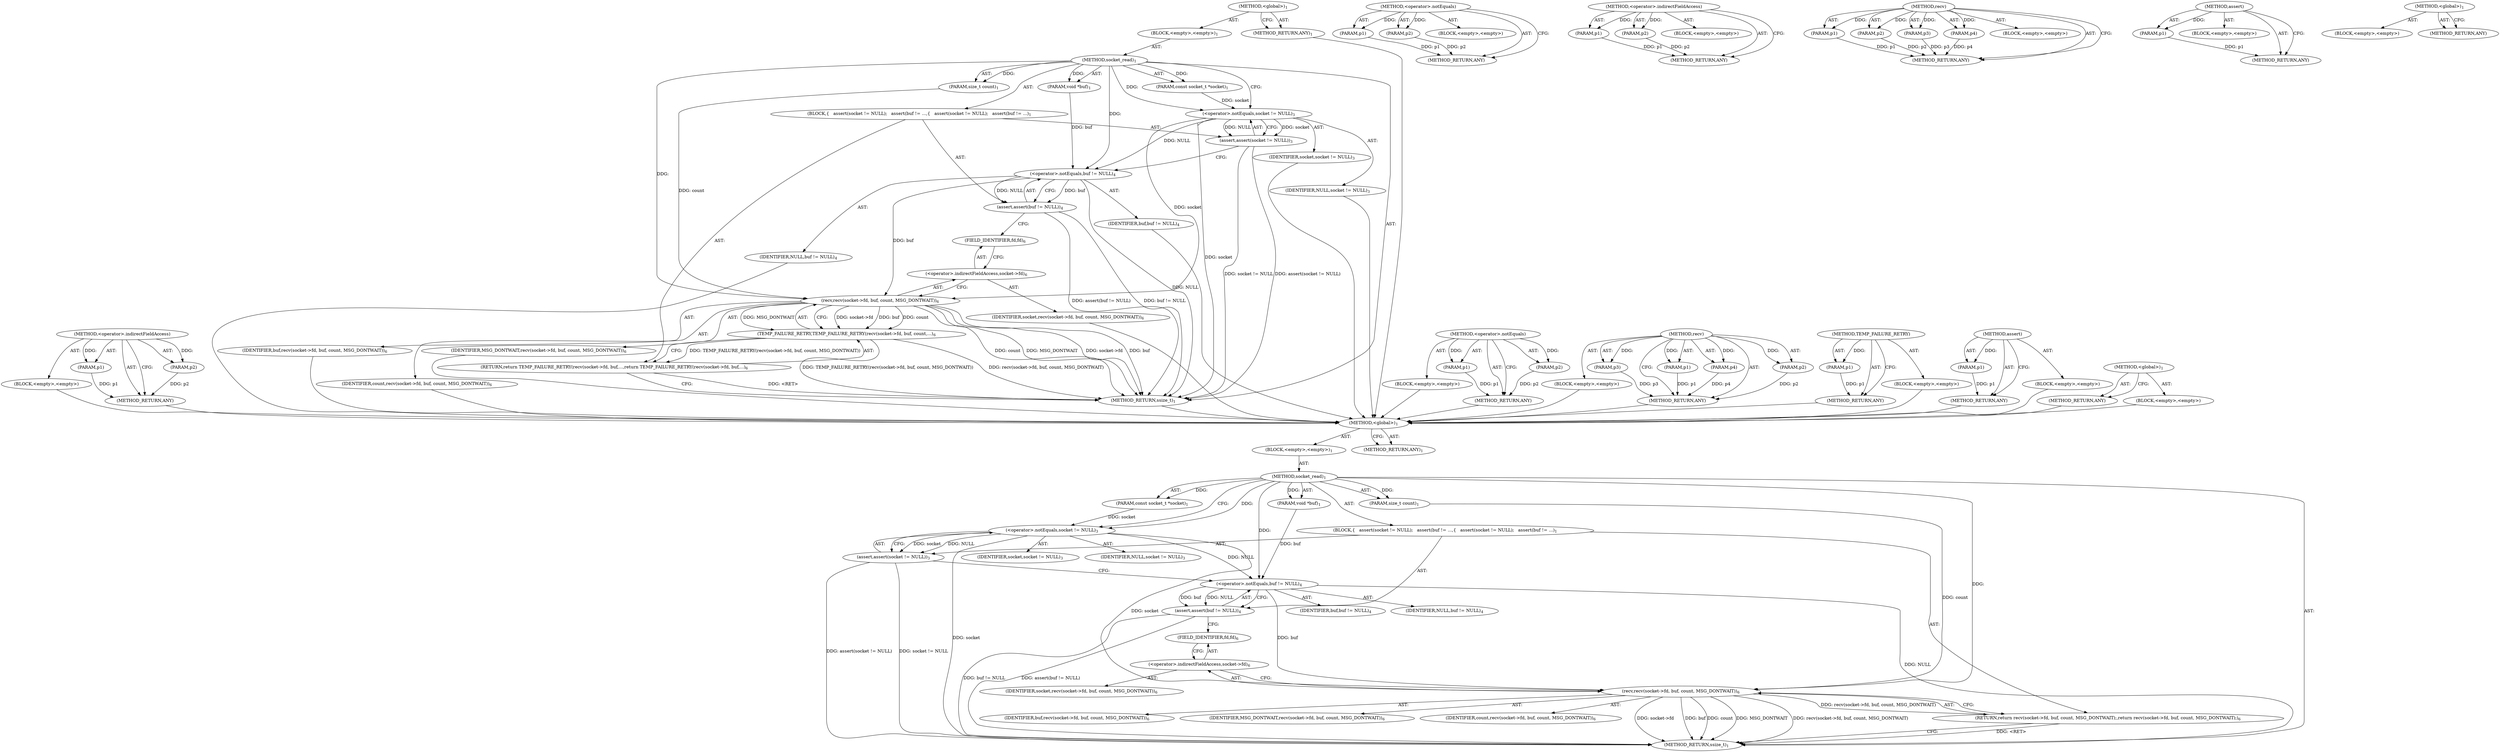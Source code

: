 digraph "&lt;global&gt;" {
vulnerable_6 [label=<(METHOD,&lt;global&gt;)<SUB>1</SUB>>];
vulnerable_7 [label=<(BLOCK,&lt;empty&gt;,&lt;empty&gt;)<SUB>1</SUB>>];
vulnerable_8 [label=<(METHOD,socket_read)<SUB>1</SUB>>];
vulnerable_9 [label=<(PARAM,const socket_t *socket)<SUB>1</SUB>>];
vulnerable_10 [label=<(PARAM,void *buf)<SUB>1</SUB>>];
vulnerable_11 [label=<(PARAM,size_t count)<SUB>1</SUB>>];
vulnerable_12 [label=<(BLOCK,{

   assert(socket != NULL);
   assert(buf != ...,{

   assert(socket != NULL);
   assert(buf != ...)<SUB>1</SUB>>];
vulnerable_13 [label=<(assert,assert(socket != NULL))<SUB>3</SUB>>];
vulnerable_14 [label=<(&lt;operator&gt;.notEquals,socket != NULL)<SUB>3</SUB>>];
vulnerable_15 [label=<(IDENTIFIER,socket,socket != NULL)<SUB>3</SUB>>];
vulnerable_16 [label=<(IDENTIFIER,NULL,socket != NULL)<SUB>3</SUB>>];
vulnerable_17 [label=<(assert,assert(buf != NULL))<SUB>4</SUB>>];
vulnerable_18 [label=<(&lt;operator&gt;.notEquals,buf != NULL)<SUB>4</SUB>>];
vulnerable_19 [label=<(IDENTIFIER,buf,buf != NULL)<SUB>4</SUB>>];
vulnerable_20 [label=<(IDENTIFIER,NULL,buf != NULL)<SUB>4</SUB>>];
vulnerable_21 [label=<(RETURN,return recv(socket-&gt;fd, buf, count, MSG_DONTWAIT);,return recv(socket-&gt;fd, buf, count, MSG_DONTWAIT);)<SUB>6</SUB>>];
vulnerable_22 [label=<(recv,recv(socket-&gt;fd, buf, count, MSG_DONTWAIT))<SUB>6</SUB>>];
vulnerable_23 [label=<(&lt;operator&gt;.indirectFieldAccess,socket-&gt;fd)<SUB>6</SUB>>];
vulnerable_24 [label=<(IDENTIFIER,socket,recv(socket-&gt;fd, buf, count, MSG_DONTWAIT))<SUB>6</SUB>>];
vulnerable_25 [label=<(FIELD_IDENTIFIER,fd,fd)<SUB>6</SUB>>];
vulnerable_26 [label=<(IDENTIFIER,buf,recv(socket-&gt;fd, buf, count, MSG_DONTWAIT))<SUB>6</SUB>>];
vulnerable_27 [label=<(IDENTIFIER,count,recv(socket-&gt;fd, buf, count, MSG_DONTWAIT))<SUB>6</SUB>>];
vulnerable_28 [label=<(IDENTIFIER,MSG_DONTWAIT,recv(socket-&gt;fd, buf, count, MSG_DONTWAIT))<SUB>6</SUB>>];
vulnerable_29 [label=<(METHOD_RETURN,ssize_t)<SUB>1</SUB>>];
vulnerable_31 [label=<(METHOD_RETURN,ANY)<SUB>1</SUB>>];
vulnerable_56 [label=<(METHOD,&lt;operator&gt;.notEquals)>];
vulnerable_57 [label=<(PARAM,p1)>];
vulnerable_58 [label=<(PARAM,p2)>];
vulnerable_59 [label=<(BLOCK,&lt;empty&gt;,&lt;empty&gt;)>];
vulnerable_60 [label=<(METHOD_RETURN,ANY)>];
vulnerable_68 [label=<(METHOD,&lt;operator&gt;.indirectFieldAccess)>];
vulnerable_69 [label=<(PARAM,p1)>];
vulnerable_70 [label=<(PARAM,p2)>];
vulnerable_71 [label=<(BLOCK,&lt;empty&gt;,&lt;empty&gt;)>];
vulnerable_72 [label=<(METHOD_RETURN,ANY)>];
vulnerable_61 [label=<(METHOD,recv)>];
vulnerable_62 [label=<(PARAM,p1)>];
vulnerable_63 [label=<(PARAM,p2)>];
vulnerable_64 [label=<(PARAM,p3)>];
vulnerable_65 [label=<(PARAM,p4)>];
vulnerable_66 [label=<(BLOCK,&lt;empty&gt;,&lt;empty&gt;)>];
vulnerable_67 [label=<(METHOD_RETURN,ANY)>];
vulnerable_52 [label=<(METHOD,assert)>];
vulnerable_53 [label=<(PARAM,p1)>];
vulnerable_54 [label=<(BLOCK,&lt;empty&gt;,&lt;empty&gt;)>];
vulnerable_55 [label=<(METHOD_RETURN,ANY)>];
vulnerable_46 [label=<(METHOD,&lt;global&gt;)<SUB>1</SUB>>];
vulnerable_47 [label=<(BLOCK,&lt;empty&gt;,&lt;empty&gt;)>];
vulnerable_48 [label=<(METHOD_RETURN,ANY)>];
fixed_73 [label=<(METHOD,&lt;operator&gt;.indirectFieldAccess)>];
fixed_74 [label=<(PARAM,p1)>];
fixed_75 [label=<(PARAM,p2)>];
fixed_76 [label=<(BLOCK,&lt;empty&gt;,&lt;empty&gt;)>];
fixed_77 [label=<(METHOD_RETURN,ANY)>];
fixed_6 [label=<(METHOD,&lt;global&gt;)<SUB>1</SUB>>];
fixed_7 [label=<(BLOCK,&lt;empty&gt;,&lt;empty&gt;)<SUB>1</SUB>>];
fixed_8 [label=<(METHOD,socket_read)<SUB>1</SUB>>];
fixed_9 [label=<(PARAM,const socket_t *socket)<SUB>1</SUB>>];
fixed_10 [label=<(PARAM,void *buf)<SUB>1</SUB>>];
fixed_11 [label=<(PARAM,size_t count)<SUB>1</SUB>>];
fixed_12 [label=<(BLOCK,{

   assert(socket != NULL);
   assert(buf != ...,{

   assert(socket != NULL);
   assert(buf != ...)<SUB>1</SUB>>];
fixed_13 [label=<(assert,assert(socket != NULL))<SUB>3</SUB>>];
fixed_14 [label=<(&lt;operator&gt;.notEquals,socket != NULL)<SUB>3</SUB>>];
fixed_15 [label=<(IDENTIFIER,socket,socket != NULL)<SUB>3</SUB>>];
fixed_16 [label=<(IDENTIFIER,NULL,socket != NULL)<SUB>3</SUB>>];
fixed_17 [label=<(assert,assert(buf != NULL))<SUB>4</SUB>>];
fixed_18 [label=<(&lt;operator&gt;.notEquals,buf != NULL)<SUB>4</SUB>>];
fixed_19 [label=<(IDENTIFIER,buf,buf != NULL)<SUB>4</SUB>>];
fixed_20 [label=<(IDENTIFIER,NULL,buf != NULL)<SUB>4</SUB>>];
fixed_21 [label=<(RETURN,return TEMP_FAILURE_RETRY(recv(socket-&gt;fd, buf,...,return TEMP_FAILURE_RETRY(recv(socket-&gt;fd, buf,...)<SUB>6</SUB>>];
fixed_22 [label=<(TEMP_FAILURE_RETRY,TEMP_FAILURE_RETRY(recv(socket-&gt;fd, buf, count,...)<SUB>6</SUB>>];
fixed_23 [label=<(recv,recv(socket-&gt;fd, buf, count, MSG_DONTWAIT))<SUB>6</SUB>>];
fixed_24 [label=<(&lt;operator&gt;.indirectFieldAccess,socket-&gt;fd)<SUB>6</SUB>>];
fixed_25 [label=<(IDENTIFIER,socket,recv(socket-&gt;fd, buf, count, MSG_DONTWAIT))<SUB>6</SUB>>];
fixed_26 [label=<(FIELD_IDENTIFIER,fd,fd)<SUB>6</SUB>>];
fixed_27 [label=<(IDENTIFIER,buf,recv(socket-&gt;fd, buf, count, MSG_DONTWAIT))<SUB>6</SUB>>];
fixed_28 [label=<(IDENTIFIER,count,recv(socket-&gt;fd, buf, count, MSG_DONTWAIT))<SUB>6</SUB>>];
fixed_29 [label=<(IDENTIFIER,MSG_DONTWAIT,recv(socket-&gt;fd, buf, count, MSG_DONTWAIT))<SUB>6</SUB>>];
fixed_30 [label=<(METHOD_RETURN,ssize_t)<SUB>1</SUB>>];
fixed_32 [label=<(METHOD_RETURN,ANY)<SUB>1</SUB>>];
fixed_57 [label=<(METHOD,&lt;operator&gt;.notEquals)>];
fixed_58 [label=<(PARAM,p1)>];
fixed_59 [label=<(PARAM,p2)>];
fixed_60 [label=<(BLOCK,&lt;empty&gt;,&lt;empty&gt;)>];
fixed_61 [label=<(METHOD_RETURN,ANY)>];
fixed_66 [label=<(METHOD,recv)>];
fixed_67 [label=<(PARAM,p1)>];
fixed_68 [label=<(PARAM,p2)>];
fixed_69 [label=<(PARAM,p3)>];
fixed_70 [label=<(PARAM,p4)>];
fixed_71 [label=<(BLOCK,&lt;empty&gt;,&lt;empty&gt;)>];
fixed_72 [label=<(METHOD_RETURN,ANY)>];
fixed_62 [label=<(METHOD,TEMP_FAILURE_RETRY)>];
fixed_63 [label=<(PARAM,p1)>];
fixed_64 [label=<(BLOCK,&lt;empty&gt;,&lt;empty&gt;)>];
fixed_65 [label=<(METHOD_RETURN,ANY)>];
fixed_53 [label=<(METHOD,assert)>];
fixed_54 [label=<(PARAM,p1)>];
fixed_55 [label=<(BLOCK,&lt;empty&gt;,&lt;empty&gt;)>];
fixed_56 [label=<(METHOD_RETURN,ANY)>];
fixed_47 [label=<(METHOD,&lt;global&gt;)<SUB>1</SUB>>];
fixed_48 [label=<(BLOCK,&lt;empty&gt;,&lt;empty&gt;)>];
fixed_49 [label=<(METHOD_RETURN,ANY)>];
vulnerable_6 -> vulnerable_7  [key=0, label="AST: "];
vulnerable_6 -> vulnerable_31  [key=0, label="AST: "];
vulnerable_6 -> vulnerable_31  [key=1, label="CFG: "];
vulnerable_7 -> vulnerable_8  [key=0, label="AST: "];
vulnerable_8 -> vulnerable_9  [key=0, label="AST: "];
vulnerable_8 -> vulnerable_9  [key=1, label="DDG: "];
vulnerable_8 -> vulnerable_10  [key=0, label="AST: "];
vulnerable_8 -> vulnerable_10  [key=1, label="DDG: "];
vulnerable_8 -> vulnerable_11  [key=0, label="AST: "];
vulnerable_8 -> vulnerable_11  [key=1, label="DDG: "];
vulnerable_8 -> vulnerable_12  [key=0, label="AST: "];
vulnerable_8 -> vulnerable_29  [key=0, label="AST: "];
vulnerable_8 -> vulnerable_14  [key=0, label="CFG: "];
vulnerable_8 -> vulnerable_14  [key=1, label="DDG: "];
vulnerable_8 -> vulnerable_18  [key=0, label="DDG: "];
vulnerable_8 -> vulnerable_22  [key=0, label="DDG: "];
vulnerable_9 -> vulnerable_14  [key=0, label="DDG: socket"];
vulnerable_10 -> vulnerable_18  [key=0, label="DDG: buf"];
vulnerable_11 -> vulnerable_22  [key=0, label="DDG: count"];
vulnerable_12 -> vulnerable_13  [key=0, label="AST: "];
vulnerable_12 -> vulnerable_17  [key=0, label="AST: "];
vulnerable_12 -> vulnerable_21  [key=0, label="AST: "];
vulnerable_13 -> vulnerable_14  [key=0, label="AST: "];
vulnerable_13 -> vulnerable_18  [key=0, label="CFG: "];
vulnerable_13 -> vulnerable_29  [key=0, label="DDG: socket != NULL"];
vulnerable_13 -> vulnerable_29  [key=1, label="DDG: assert(socket != NULL)"];
vulnerable_14 -> vulnerable_15  [key=0, label="AST: "];
vulnerable_14 -> vulnerable_16  [key=0, label="AST: "];
vulnerable_14 -> vulnerable_13  [key=0, label="CFG: "];
vulnerable_14 -> vulnerable_13  [key=1, label="DDG: socket"];
vulnerable_14 -> vulnerable_13  [key=2, label="DDG: NULL"];
vulnerable_14 -> vulnerable_29  [key=0, label="DDG: socket"];
vulnerable_14 -> vulnerable_18  [key=0, label="DDG: NULL"];
vulnerable_14 -> vulnerable_22  [key=0, label="DDG: socket"];
vulnerable_17 -> vulnerable_18  [key=0, label="AST: "];
vulnerable_17 -> vulnerable_25  [key=0, label="CFG: "];
vulnerable_17 -> vulnerable_29  [key=0, label="DDG: buf != NULL"];
vulnerable_17 -> vulnerable_29  [key=1, label="DDG: assert(buf != NULL)"];
vulnerable_18 -> vulnerable_19  [key=0, label="AST: "];
vulnerable_18 -> vulnerable_20  [key=0, label="AST: "];
vulnerable_18 -> vulnerable_17  [key=0, label="CFG: "];
vulnerable_18 -> vulnerable_17  [key=1, label="DDG: buf"];
vulnerable_18 -> vulnerable_17  [key=2, label="DDG: NULL"];
vulnerable_18 -> vulnerable_29  [key=0, label="DDG: NULL"];
vulnerable_18 -> vulnerable_22  [key=0, label="DDG: buf"];
vulnerable_21 -> vulnerable_22  [key=0, label="AST: "];
vulnerable_21 -> vulnerable_29  [key=0, label="CFG: "];
vulnerable_21 -> vulnerable_29  [key=1, label="DDG: &lt;RET&gt;"];
vulnerable_22 -> vulnerable_23  [key=0, label="AST: "];
vulnerable_22 -> vulnerable_26  [key=0, label="AST: "];
vulnerable_22 -> vulnerable_27  [key=0, label="AST: "];
vulnerable_22 -> vulnerable_28  [key=0, label="AST: "];
vulnerable_22 -> vulnerable_21  [key=0, label="CFG: "];
vulnerable_22 -> vulnerable_21  [key=1, label="DDG: recv(socket-&gt;fd, buf, count, MSG_DONTWAIT)"];
vulnerable_22 -> vulnerable_29  [key=0, label="DDG: socket-&gt;fd"];
vulnerable_22 -> vulnerable_29  [key=1, label="DDG: buf"];
vulnerable_22 -> vulnerable_29  [key=2, label="DDG: count"];
vulnerable_22 -> vulnerable_29  [key=3, label="DDG: MSG_DONTWAIT"];
vulnerable_22 -> vulnerable_29  [key=4, label="DDG: recv(socket-&gt;fd, buf, count, MSG_DONTWAIT)"];
vulnerable_23 -> vulnerable_24  [key=0, label="AST: "];
vulnerable_23 -> vulnerable_25  [key=0, label="AST: "];
vulnerable_23 -> vulnerable_22  [key=0, label="CFG: "];
vulnerable_25 -> vulnerable_23  [key=0, label="CFG: "];
vulnerable_56 -> vulnerable_57  [key=0, label="AST: "];
vulnerable_56 -> vulnerable_57  [key=1, label="DDG: "];
vulnerable_56 -> vulnerable_59  [key=0, label="AST: "];
vulnerable_56 -> vulnerable_58  [key=0, label="AST: "];
vulnerable_56 -> vulnerable_58  [key=1, label="DDG: "];
vulnerable_56 -> vulnerable_60  [key=0, label="AST: "];
vulnerable_56 -> vulnerable_60  [key=1, label="CFG: "];
vulnerable_57 -> vulnerable_60  [key=0, label="DDG: p1"];
vulnerable_58 -> vulnerable_60  [key=0, label="DDG: p2"];
vulnerable_68 -> vulnerable_69  [key=0, label="AST: "];
vulnerable_68 -> vulnerable_69  [key=1, label="DDG: "];
vulnerable_68 -> vulnerable_71  [key=0, label="AST: "];
vulnerable_68 -> vulnerable_70  [key=0, label="AST: "];
vulnerable_68 -> vulnerable_70  [key=1, label="DDG: "];
vulnerable_68 -> vulnerable_72  [key=0, label="AST: "];
vulnerable_68 -> vulnerable_72  [key=1, label="CFG: "];
vulnerable_69 -> vulnerable_72  [key=0, label="DDG: p1"];
vulnerable_70 -> vulnerable_72  [key=0, label="DDG: p2"];
vulnerable_61 -> vulnerable_62  [key=0, label="AST: "];
vulnerable_61 -> vulnerable_62  [key=1, label="DDG: "];
vulnerable_61 -> vulnerable_66  [key=0, label="AST: "];
vulnerable_61 -> vulnerable_63  [key=0, label="AST: "];
vulnerable_61 -> vulnerable_63  [key=1, label="DDG: "];
vulnerable_61 -> vulnerable_67  [key=0, label="AST: "];
vulnerable_61 -> vulnerable_67  [key=1, label="CFG: "];
vulnerable_61 -> vulnerable_64  [key=0, label="AST: "];
vulnerable_61 -> vulnerable_64  [key=1, label="DDG: "];
vulnerable_61 -> vulnerable_65  [key=0, label="AST: "];
vulnerable_61 -> vulnerable_65  [key=1, label="DDG: "];
vulnerable_62 -> vulnerable_67  [key=0, label="DDG: p1"];
vulnerable_63 -> vulnerable_67  [key=0, label="DDG: p2"];
vulnerable_64 -> vulnerable_67  [key=0, label="DDG: p3"];
vulnerable_65 -> vulnerable_67  [key=0, label="DDG: p4"];
vulnerable_52 -> vulnerable_53  [key=0, label="AST: "];
vulnerable_52 -> vulnerable_53  [key=1, label="DDG: "];
vulnerable_52 -> vulnerable_54  [key=0, label="AST: "];
vulnerable_52 -> vulnerable_55  [key=0, label="AST: "];
vulnerable_52 -> vulnerable_55  [key=1, label="CFG: "];
vulnerable_53 -> vulnerable_55  [key=0, label="DDG: p1"];
vulnerable_46 -> vulnerable_47  [key=0, label="AST: "];
vulnerable_46 -> vulnerable_48  [key=0, label="AST: "];
vulnerable_46 -> vulnerable_48  [key=1, label="CFG: "];
fixed_73 -> fixed_74  [key=0, label="AST: "];
fixed_73 -> fixed_74  [key=1, label="DDG: "];
fixed_73 -> fixed_76  [key=0, label="AST: "];
fixed_73 -> fixed_75  [key=0, label="AST: "];
fixed_73 -> fixed_75  [key=1, label="DDG: "];
fixed_73 -> fixed_77  [key=0, label="AST: "];
fixed_73 -> fixed_77  [key=1, label="CFG: "];
fixed_74 -> fixed_77  [key=0, label="DDG: p1"];
fixed_75 -> fixed_77  [key=0, label="DDG: p2"];
fixed_76 -> vulnerable_6  [key=0];
fixed_77 -> vulnerable_6  [key=0];
fixed_6 -> fixed_7  [key=0, label="AST: "];
fixed_6 -> fixed_32  [key=0, label="AST: "];
fixed_6 -> fixed_32  [key=1, label="CFG: "];
fixed_7 -> fixed_8  [key=0, label="AST: "];
fixed_8 -> fixed_9  [key=0, label="AST: "];
fixed_8 -> fixed_9  [key=1, label="DDG: "];
fixed_8 -> fixed_10  [key=0, label="AST: "];
fixed_8 -> fixed_10  [key=1, label="DDG: "];
fixed_8 -> fixed_11  [key=0, label="AST: "];
fixed_8 -> fixed_11  [key=1, label="DDG: "];
fixed_8 -> fixed_12  [key=0, label="AST: "];
fixed_8 -> fixed_30  [key=0, label="AST: "];
fixed_8 -> fixed_14  [key=0, label="CFG: "];
fixed_8 -> fixed_14  [key=1, label="DDG: "];
fixed_8 -> fixed_18  [key=0, label="DDG: "];
fixed_8 -> fixed_23  [key=0, label="DDG: "];
fixed_9 -> fixed_14  [key=0, label="DDG: socket"];
fixed_10 -> fixed_18  [key=0, label="DDG: buf"];
fixed_11 -> fixed_23  [key=0, label="DDG: count"];
fixed_12 -> fixed_13  [key=0, label="AST: "];
fixed_12 -> fixed_17  [key=0, label="AST: "];
fixed_12 -> fixed_21  [key=0, label="AST: "];
fixed_13 -> fixed_14  [key=0, label="AST: "];
fixed_13 -> fixed_18  [key=0, label="CFG: "];
fixed_13 -> fixed_30  [key=0, label="DDG: socket != NULL"];
fixed_13 -> fixed_30  [key=1, label="DDG: assert(socket != NULL)"];
fixed_14 -> fixed_15  [key=0, label="AST: "];
fixed_14 -> fixed_16  [key=0, label="AST: "];
fixed_14 -> fixed_13  [key=0, label="CFG: "];
fixed_14 -> fixed_13  [key=1, label="DDG: socket"];
fixed_14 -> fixed_13  [key=2, label="DDG: NULL"];
fixed_14 -> fixed_30  [key=0, label="DDG: socket"];
fixed_14 -> fixed_18  [key=0, label="DDG: NULL"];
fixed_14 -> fixed_23  [key=0, label="DDG: socket"];
fixed_15 -> vulnerable_6  [key=0];
fixed_16 -> vulnerable_6  [key=0];
fixed_17 -> fixed_18  [key=0, label="AST: "];
fixed_17 -> fixed_26  [key=0, label="CFG: "];
fixed_17 -> fixed_30  [key=0, label="DDG: buf != NULL"];
fixed_17 -> fixed_30  [key=1, label="DDG: assert(buf != NULL)"];
fixed_18 -> fixed_19  [key=0, label="AST: "];
fixed_18 -> fixed_20  [key=0, label="AST: "];
fixed_18 -> fixed_17  [key=0, label="CFG: "];
fixed_18 -> fixed_17  [key=1, label="DDG: buf"];
fixed_18 -> fixed_17  [key=2, label="DDG: NULL"];
fixed_18 -> fixed_30  [key=0, label="DDG: NULL"];
fixed_18 -> fixed_23  [key=0, label="DDG: buf"];
fixed_19 -> vulnerable_6  [key=0];
fixed_20 -> vulnerable_6  [key=0];
fixed_21 -> fixed_22  [key=0, label="AST: "];
fixed_21 -> fixed_30  [key=0, label="CFG: "];
fixed_21 -> fixed_30  [key=1, label="DDG: &lt;RET&gt;"];
fixed_22 -> fixed_23  [key=0, label="AST: "];
fixed_22 -> fixed_21  [key=0, label="CFG: "];
fixed_22 -> fixed_21  [key=1, label="DDG: TEMP_FAILURE_RETRY(recv(socket-&gt;fd, buf, count, MSG_DONTWAIT))"];
fixed_22 -> fixed_30  [key=0, label="DDG: recv(socket-&gt;fd, buf, count, MSG_DONTWAIT)"];
fixed_22 -> fixed_30  [key=1, label="DDG: TEMP_FAILURE_RETRY(recv(socket-&gt;fd, buf, count, MSG_DONTWAIT))"];
fixed_23 -> fixed_24  [key=0, label="AST: "];
fixed_23 -> fixed_27  [key=0, label="AST: "];
fixed_23 -> fixed_28  [key=0, label="AST: "];
fixed_23 -> fixed_29  [key=0, label="AST: "];
fixed_23 -> fixed_22  [key=0, label="CFG: "];
fixed_23 -> fixed_22  [key=1, label="DDG: socket-&gt;fd"];
fixed_23 -> fixed_22  [key=2, label="DDG: buf"];
fixed_23 -> fixed_22  [key=3, label="DDG: count"];
fixed_23 -> fixed_22  [key=4, label="DDG: MSG_DONTWAIT"];
fixed_23 -> fixed_30  [key=0, label="DDG: socket-&gt;fd"];
fixed_23 -> fixed_30  [key=1, label="DDG: buf"];
fixed_23 -> fixed_30  [key=2, label="DDG: count"];
fixed_23 -> fixed_30  [key=3, label="DDG: MSG_DONTWAIT"];
fixed_24 -> fixed_25  [key=0, label="AST: "];
fixed_24 -> fixed_26  [key=0, label="AST: "];
fixed_24 -> fixed_23  [key=0, label="CFG: "];
fixed_25 -> vulnerable_6  [key=0];
fixed_26 -> fixed_24  [key=0, label="CFG: "];
fixed_27 -> vulnerable_6  [key=0];
fixed_28 -> vulnerable_6  [key=0];
fixed_29 -> vulnerable_6  [key=0];
fixed_30 -> vulnerable_6  [key=0];
fixed_32 -> vulnerable_6  [key=0];
fixed_57 -> fixed_58  [key=0, label="AST: "];
fixed_57 -> fixed_58  [key=1, label="DDG: "];
fixed_57 -> fixed_60  [key=0, label="AST: "];
fixed_57 -> fixed_59  [key=0, label="AST: "];
fixed_57 -> fixed_59  [key=1, label="DDG: "];
fixed_57 -> fixed_61  [key=0, label="AST: "];
fixed_57 -> fixed_61  [key=1, label="CFG: "];
fixed_58 -> fixed_61  [key=0, label="DDG: p1"];
fixed_59 -> fixed_61  [key=0, label="DDG: p2"];
fixed_60 -> vulnerable_6  [key=0];
fixed_61 -> vulnerable_6  [key=0];
fixed_66 -> fixed_67  [key=0, label="AST: "];
fixed_66 -> fixed_67  [key=1, label="DDG: "];
fixed_66 -> fixed_71  [key=0, label="AST: "];
fixed_66 -> fixed_68  [key=0, label="AST: "];
fixed_66 -> fixed_68  [key=1, label="DDG: "];
fixed_66 -> fixed_72  [key=0, label="AST: "];
fixed_66 -> fixed_72  [key=1, label="CFG: "];
fixed_66 -> fixed_69  [key=0, label="AST: "];
fixed_66 -> fixed_69  [key=1, label="DDG: "];
fixed_66 -> fixed_70  [key=0, label="AST: "];
fixed_66 -> fixed_70  [key=1, label="DDG: "];
fixed_67 -> fixed_72  [key=0, label="DDG: p1"];
fixed_68 -> fixed_72  [key=0, label="DDG: p2"];
fixed_69 -> fixed_72  [key=0, label="DDG: p3"];
fixed_70 -> fixed_72  [key=0, label="DDG: p4"];
fixed_71 -> vulnerable_6  [key=0];
fixed_72 -> vulnerable_6  [key=0];
fixed_62 -> fixed_63  [key=0, label="AST: "];
fixed_62 -> fixed_63  [key=1, label="DDG: "];
fixed_62 -> fixed_64  [key=0, label="AST: "];
fixed_62 -> fixed_65  [key=0, label="AST: "];
fixed_62 -> fixed_65  [key=1, label="CFG: "];
fixed_63 -> fixed_65  [key=0, label="DDG: p1"];
fixed_64 -> vulnerable_6  [key=0];
fixed_65 -> vulnerable_6  [key=0];
fixed_53 -> fixed_54  [key=0, label="AST: "];
fixed_53 -> fixed_54  [key=1, label="DDG: "];
fixed_53 -> fixed_55  [key=0, label="AST: "];
fixed_53 -> fixed_56  [key=0, label="AST: "];
fixed_53 -> fixed_56  [key=1, label="CFG: "];
fixed_54 -> fixed_56  [key=0, label="DDG: p1"];
fixed_55 -> vulnerable_6  [key=0];
fixed_56 -> vulnerable_6  [key=0];
fixed_47 -> fixed_48  [key=0, label="AST: "];
fixed_47 -> fixed_49  [key=0, label="AST: "];
fixed_47 -> fixed_49  [key=1, label="CFG: "];
fixed_48 -> vulnerable_6  [key=0];
fixed_49 -> vulnerable_6  [key=0];
}
